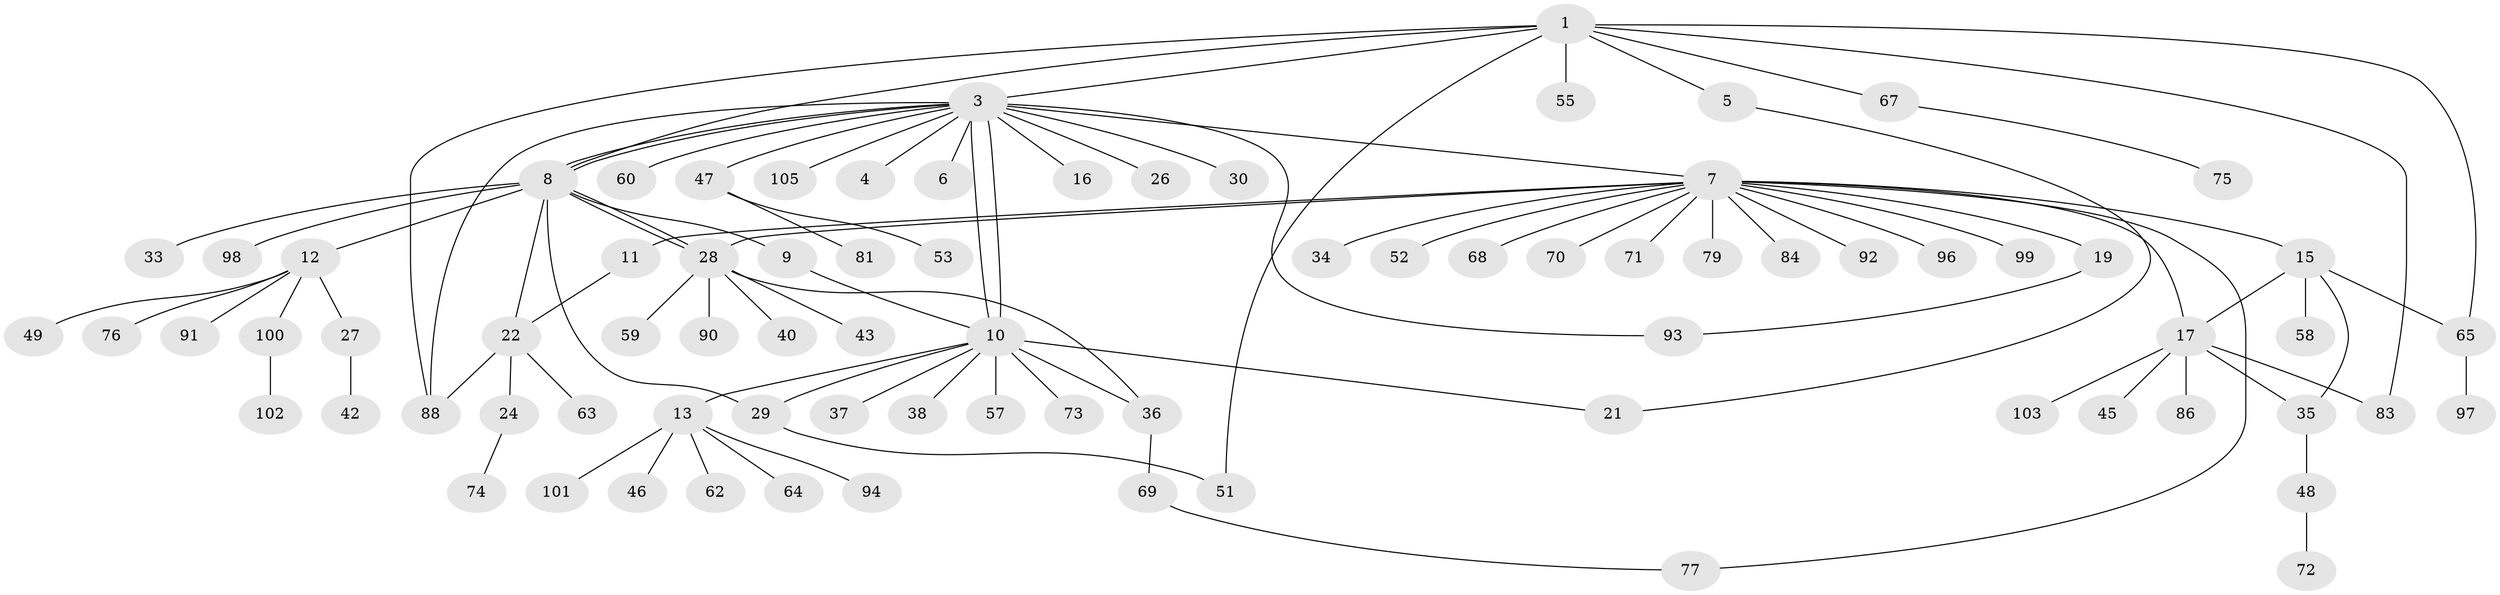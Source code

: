 // original degree distribution, {6: 0.0380952380952381, 5: 0.02857142857142857, 16: 0.009523809523809525, 2: 0.23809523809523808, 1: 0.5333333333333333, 18: 0.009523809523809525, 13: 0.009523809523809525, 11: 0.009523809523809525, 3: 0.08571428571428572, 8: 0.009523809523809525, 4: 0.02857142857142857}
// Generated by graph-tools (version 1.1) at 2025/41/03/06/25 10:41:45]
// undirected, 81 vertices, 99 edges
graph export_dot {
graph [start="1"]
  node [color=gray90,style=filled];
  1 [super="+2"];
  3 [super="+25"];
  4 [super="+80"];
  5;
  6;
  7 [super="+41"];
  8 [super="+66"];
  9;
  10 [super="+50"];
  11;
  12 [super="+14"];
  13 [super="+44"];
  15 [super="+18"];
  16 [super="+23"];
  17 [super="+20"];
  19 [super="+32"];
  21 [super="+39"];
  22 [super="+82"];
  24;
  26;
  27;
  28 [super="+56"];
  29 [super="+31"];
  30;
  33;
  34;
  35 [super="+61"];
  36;
  37;
  38;
  40;
  42 [super="+89"];
  43;
  45 [super="+85"];
  46;
  47 [super="+54"];
  48;
  49;
  51;
  52;
  53;
  55;
  57;
  58;
  59;
  60;
  62;
  63;
  64;
  65 [super="+78"];
  67;
  68;
  69 [super="+87"];
  70;
  71;
  72;
  73;
  74;
  75;
  76;
  77 [super="+104"];
  79;
  81;
  83;
  84;
  86;
  88 [super="+95"];
  90;
  91;
  92;
  93;
  94;
  96;
  97;
  98;
  99;
  100;
  101;
  102;
  103;
  105;
  1 -- 8;
  1 -- 55;
  1 -- 67;
  1 -- 83;
  1 -- 51;
  1 -- 3;
  1 -- 5;
  1 -- 88;
  1 -- 65;
  3 -- 4;
  3 -- 6;
  3 -- 7;
  3 -- 8;
  3 -- 8;
  3 -- 10;
  3 -- 10;
  3 -- 16;
  3 -- 26;
  3 -- 30;
  3 -- 47;
  3 -- 88;
  3 -- 93;
  3 -- 105;
  3 -- 60;
  5 -- 21;
  7 -- 11;
  7 -- 15;
  7 -- 19;
  7 -- 34;
  7 -- 52;
  7 -- 68;
  7 -- 70;
  7 -- 71;
  7 -- 77;
  7 -- 79;
  7 -- 84;
  7 -- 92;
  7 -- 96;
  7 -- 99;
  7 -- 28;
  7 -- 17;
  8 -- 9;
  8 -- 12;
  8 -- 22;
  8 -- 28;
  8 -- 28;
  8 -- 29 [weight=2];
  8 -- 33;
  8 -- 98;
  9 -- 10;
  10 -- 13;
  10 -- 21;
  10 -- 36;
  10 -- 37;
  10 -- 38;
  10 -- 57;
  10 -- 73;
  10 -- 29;
  11 -- 22;
  12 -- 27;
  12 -- 49;
  12 -- 91;
  12 -- 100;
  12 -- 76;
  13 -- 64;
  13 -- 94;
  13 -- 101;
  13 -- 46;
  13 -- 62;
  15 -- 17;
  15 -- 58;
  15 -- 65;
  15 -- 35;
  17 -- 86;
  17 -- 83;
  17 -- 35;
  17 -- 103;
  17 -- 45;
  19 -- 93;
  22 -- 24;
  22 -- 63;
  22 -- 88;
  24 -- 74;
  27 -- 42;
  28 -- 36;
  28 -- 40;
  28 -- 43;
  28 -- 59;
  28 -- 90;
  29 -- 51;
  35 -- 48;
  36 -- 69;
  47 -- 53;
  47 -- 81;
  48 -- 72;
  65 -- 97;
  67 -- 75;
  69 -- 77;
  100 -- 102;
}
